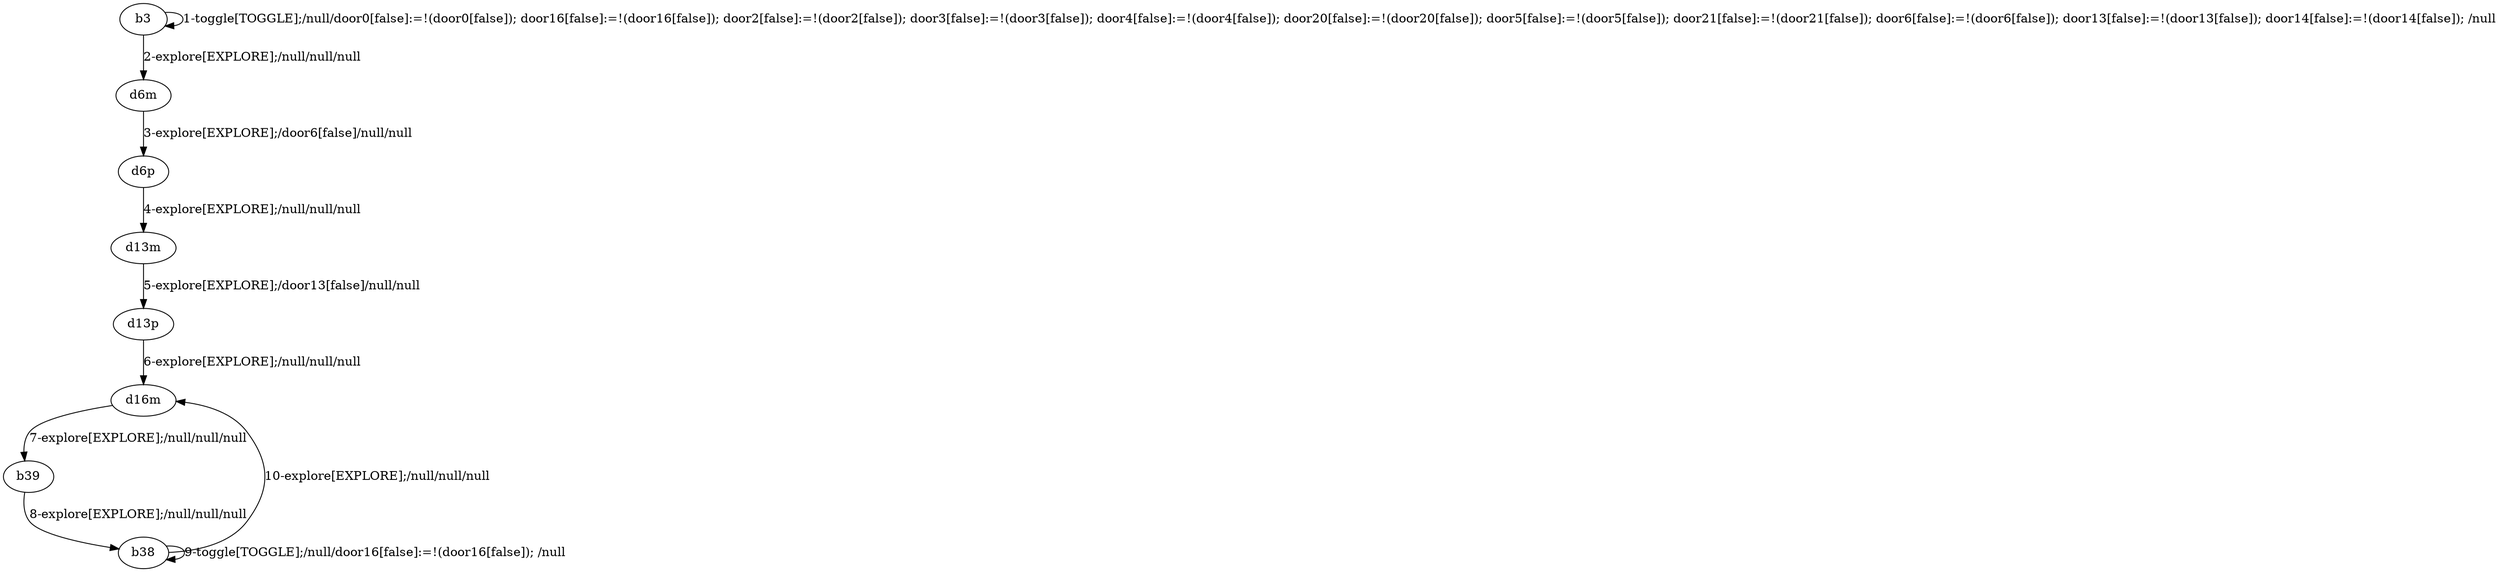 # Total number of goals covered by this test: 3
# d16m --> b39
# b39 --> b38
# b38 --> b38

digraph g {
"b3" -> "b3" [label = "1-toggle[TOGGLE];/null/door0[false]:=!(door0[false]); door16[false]:=!(door16[false]); door2[false]:=!(door2[false]); door3[false]:=!(door3[false]); door4[false]:=!(door4[false]); door20[false]:=!(door20[false]); door5[false]:=!(door5[false]); door21[false]:=!(door21[false]); door6[false]:=!(door6[false]); door13[false]:=!(door13[false]); door14[false]:=!(door14[false]); /null"];
"b3" -> "d6m" [label = "2-explore[EXPLORE];/null/null/null"];
"d6m" -> "d6p" [label = "3-explore[EXPLORE];/door6[false]/null/null"];
"d6p" -> "d13m" [label = "4-explore[EXPLORE];/null/null/null"];
"d13m" -> "d13p" [label = "5-explore[EXPLORE];/door13[false]/null/null"];
"d13p" -> "d16m" [label = "6-explore[EXPLORE];/null/null/null"];
"d16m" -> "b39" [label = "7-explore[EXPLORE];/null/null/null"];
"b39" -> "b38" [label = "8-explore[EXPLORE];/null/null/null"];
"b38" -> "b38" [label = "9-toggle[TOGGLE];/null/door16[false]:=!(door16[false]); /null"];
"b38" -> "d16m" [label = "10-explore[EXPLORE];/null/null/null"];
}